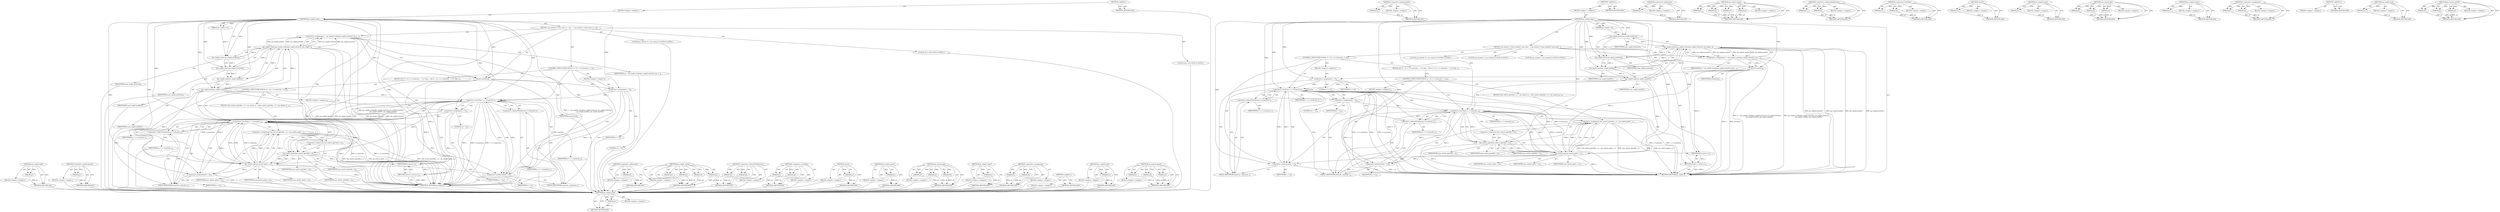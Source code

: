 digraph "jas_matrix_getref" {
vulnerable_108 [label=<(METHOD,jas_seq2d_xend)>];
vulnerable_109 [label=<(PARAM,p1)>];
vulnerable_110 [label=<(BLOCK,&lt;empty&gt;,&lt;empty&gt;)>];
vulnerable_111 [label=<(METHOD_RETURN,ANY)>];
vulnerable_130 [label=<(METHOD,&lt;operator&gt;.preIncrement)>];
vulnerable_131 [label=<(PARAM,p1)>];
vulnerable_132 [label=<(BLOCK,&lt;empty&gt;,&lt;empty&gt;)>];
vulnerable_133 [label=<(METHOD_RETURN,ANY)>];
vulnerable_6 [label=<(METHOD,&lt;global&gt;)<SUB>1</SUB>>];
vulnerable_7 [label=<(BLOCK,&lt;empty&gt;,&lt;empty&gt;)<SUB>1</SUB>>];
vulnerable_8 [label=<(METHOD,jas_seq2d_copy)<SUB>1</SUB>>];
vulnerable_9 [label=<(PARAM,jas_seq2d_t *x)<SUB>1</SUB>>];
vulnerable_10 [label=<(BLOCK,{
 	jas_matrix_t *y;
	int i;
	int j;
 	y = jas_...,{
 	jas_matrix_t *y;
	int i;
	int j;
 	y = jas_...)<SUB>2</SUB>>];
vulnerable_11 [label="<(LOCAL,jas_matrix_t* y: jas_matrix_t*)<SUB>3</SUB>>"];
vulnerable_12 [label="<(LOCAL,int i: int)<SUB>4</SUB>>"];
vulnerable_13 [label="<(LOCAL,int j: int)<SUB>5</SUB>>"];
vulnerable_14 [label=<(&lt;operator&gt;.assignment,y = jas_seq2d_create(jas_seq2d_xstart(x), jas_s...)<SUB>6</SUB>>];
vulnerable_15 [label=<(IDENTIFIER,y,y = jas_seq2d_create(jas_seq2d_xstart(x), jas_s...)<SUB>6</SUB>>];
vulnerable_16 [label=<(jas_seq2d_create,jas_seq2d_create(jas_seq2d_xstart(x), jas_seq2d...)<SUB>6</SUB>>];
vulnerable_17 [label=<(jas_seq2d_xstart,jas_seq2d_xstart(x))<SUB>6</SUB>>];
vulnerable_18 [label=<(IDENTIFIER,x,jas_seq2d_xstart(x))<SUB>6</SUB>>];
vulnerable_19 [label=<(jas_seq2d_ystart,jas_seq2d_ystart(x))<SUB>6</SUB>>];
vulnerable_20 [label=<(IDENTIFIER,x,jas_seq2d_ystart(x))<SUB>6</SUB>>];
vulnerable_21 [label=<(jas_seq2d_xend,jas_seq2d_xend(x))<SUB>7</SUB>>];
vulnerable_22 [label=<(IDENTIFIER,x,jas_seq2d_xend(x))<SUB>7</SUB>>];
vulnerable_23 [label=<(jas_seq2d_yend,jas_seq2d_yend(x))<SUB>7</SUB>>];
vulnerable_24 [label=<(IDENTIFIER,x,jas_seq2d_yend(x))<SUB>7</SUB>>];
vulnerable_25 [label=<(assert,assert(y))<SUB>8</SUB>>];
vulnerable_26 [label=<(IDENTIFIER,y,assert(y))<SUB>8</SUB>>];
vulnerable_27 [label=<(CONTROL_STRUCTURE,FOR,for (i = 0;i &lt; x-&gt;numrows_;++i))<SUB>9</SUB>>];
vulnerable_28 [label=<(BLOCK,&lt;empty&gt;,&lt;empty&gt;)<SUB>9</SUB>>];
vulnerable_29 [label=<(&lt;operator&gt;.assignment,i = 0)<SUB>9</SUB>>];
vulnerable_30 [label=<(IDENTIFIER,i,i = 0)<SUB>9</SUB>>];
vulnerable_31 [label=<(LITERAL,0,i = 0)<SUB>9</SUB>>];
vulnerable_32 [label=<(&lt;operator&gt;.lessThan,i &lt; x-&gt;numrows_)<SUB>9</SUB>>];
vulnerable_33 [label=<(IDENTIFIER,i,i &lt; x-&gt;numrows_)<SUB>9</SUB>>];
vulnerable_34 [label=<(&lt;operator&gt;.indirectFieldAccess,x-&gt;numrows_)<SUB>9</SUB>>];
vulnerable_35 [label=<(IDENTIFIER,x,i &lt; x-&gt;numrows_)<SUB>9</SUB>>];
vulnerable_36 [label=<(FIELD_IDENTIFIER,numrows_,numrows_)<SUB>9</SUB>>];
vulnerable_37 [label=<(&lt;operator&gt;.preIncrement,++i)<SUB>9</SUB>>];
vulnerable_38 [label=<(IDENTIFIER,i,++i)<SUB>9</SUB>>];
vulnerable_39 [label=<(BLOCK,{
		for (j = 0; j &lt; x-&gt;numcols_; ++j) {
			*jas...,{
		for (j = 0; j &lt; x-&gt;numcols_; ++j) {
			*jas...)<SUB>9</SUB>>];
vulnerable_40 [label=<(CONTROL_STRUCTURE,FOR,for (j = 0;j &lt; x-&gt;numcols_;++j))<SUB>10</SUB>>];
vulnerable_41 [label=<(BLOCK,&lt;empty&gt;,&lt;empty&gt;)<SUB>10</SUB>>];
vulnerable_42 [label=<(&lt;operator&gt;.assignment,j = 0)<SUB>10</SUB>>];
vulnerable_43 [label=<(IDENTIFIER,j,j = 0)<SUB>10</SUB>>];
vulnerable_44 [label=<(LITERAL,0,j = 0)<SUB>10</SUB>>];
vulnerable_45 [label=<(&lt;operator&gt;.lessThan,j &lt; x-&gt;numcols_)<SUB>10</SUB>>];
vulnerable_46 [label=<(IDENTIFIER,j,j &lt; x-&gt;numcols_)<SUB>10</SUB>>];
vulnerable_47 [label=<(&lt;operator&gt;.indirectFieldAccess,x-&gt;numcols_)<SUB>10</SUB>>];
vulnerable_48 [label=<(IDENTIFIER,x,j &lt; x-&gt;numcols_)<SUB>10</SUB>>];
vulnerable_49 [label=<(FIELD_IDENTIFIER,numcols_,numcols_)<SUB>10</SUB>>];
vulnerable_50 [label=<(&lt;operator&gt;.preIncrement,++j)<SUB>10</SUB>>];
vulnerable_51 [label=<(IDENTIFIER,j,++j)<SUB>10</SUB>>];
vulnerable_52 [label=<(BLOCK,{
			*jas_matrix_getref(y, i, j) = jas_matrix_g...,{
			*jas_matrix_getref(y, i, j) = jas_matrix_g...)<SUB>10</SUB>>];
vulnerable_53 [label=<(&lt;operator&gt;.assignment,*jas_matrix_getref(y, i, j) = jas_matrix_get(x,...)<SUB>11</SUB>>];
vulnerable_54 [label=<(&lt;operator&gt;.indirection,*jas_matrix_getref(y, i, j))<SUB>11</SUB>>];
vulnerable_55 [label=<(jas_matrix_getref,jas_matrix_getref(y, i, j))<SUB>11</SUB>>];
vulnerable_56 [label=<(IDENTIFIER,y,jas_matrix_getref(y, i, j))<SUB>11</SUB>>];
vulnerable_57 [label=<(IDENTIFIER,i,jas_matrix_getref(y, i, j))<SUB>11</SUB>>];
vulnerable_58 [label=<(IDENTIFIER,j,jas_matrix_getref(y, i, j))<SUB>11</SUB>>];
vulnerable_59 [label=<(jas_matrix_get,jas_matrix_get(x, i, j))<SUB>11</SUB>>];
vulnerable_60 [label=<(IDENTIFIER,x,jas_matrix_get(x, i, j))<SUB>11</SUB>>];
vulnerable_61 [label=<(IDENTIFIER,i,jas_matrix_get(x, i, j))<SUB>11</SUB>>];
vulnerable_62 [label=<(IDENTIFIER,j,jas_matrix_get(x, i, j))<SUB>11</SUB>>];
vulnerable_63 [label=<(RETURN,return y;,return y;)<SUB>14</SUB>>];
vulnerable_64 [label=<(IDENTIFIER,y,return y;)<SUB>14</SUB>>];
vulnerable_65 [label=<(METHOD_RETURN,jas_seq2d_t)<SUB>1</SUB>>];
vulnerable_67 [label=<(METHOD_RETURN,ANY)<SUB>1</SUB>>];
vulnerable_134 [label=<(METHOD,&lt;operator&gt;.indirection)>];
vulnerable_135 [label=<(PARAM,p1)>];
vulnerable_136 [label=<(BLOCK,&lt;empty&gt;,&lt;empty&gt;)>];
vulnerable_137 [label=<(METHOD_RETURN,ANY)>];
vulnerable_93 [label=<(METHOD,jas_seq2d_create)>];
vulnerable_94 [label=<(PARAM,p1)>];
vulnerable_95 [label=<(PARAM,p2)>];
vulnerable_96 [label=<(PARAM,p3)>];
vulnerable_97 [label=<(PARAM,p4)>];
vulnerable_98 [label=<(BLOCK,&lt;empty&gt;,&lt;empty&gt;)>];
vulnerable_99 [label=<(METHOD_RETURN,ANY)>];
vulnerable_125 [label=<(METHOD,&lt;operator&gt;.indirectFieldAccess)>];
vulnerable_126 [label=<(PARAM,p1)>];
vulnerable_127 [label=<(PARAM,p2)>];
vulnerable_128 [label=<(BLOCK,&lt;empty&gt;,&lt;empty&gt;)>];
vulnerable_129 [label=<(METHOD_RETURN,ANY)>];
vulnerable_120 [label=<(METHOD,&lt;operator&gt;.lessThan)>];
vulnerable_121 [label=<(PARAM,p1)>];
vulnerable_122 [label=<(PARAM,p2)>];
vulnerable_123 [label=<(BLOCK,&lt;empty&gt;,&lt;empty&gt;)>];
vulnerable_124 [label=<(METHOD_RETURN,ANY)>];
vulnerable_116 [label=<(METHOD,assert)>];
vulnerable_117 [label=<(PARAM,p1)>];
vulnerable_118 [label=<(BLOCK,&lt;empty&gt;,&lt;empty&gt;)>];
vulnerable_119 [label=<(METHOD_RETURN,ANY)>];
vulnerable_104 [label=<(METHOD,jas_seq2d_ystart)>];
vulnerable_105 [label=<(PARAM,p1)>];
vulnerable_106 [label=<(BLOCK,&lt;empty&gt;,&lt;empty&gt;)>];
vulnerable_107 [label=<(METHOD_RETURN,ANY)>];
vulnerable_144 [label=<(METHOD,jas_matrix_get)>];
vulnerable_145 [label=<(PARAM,p1)>];
vulnerable_146 [label=<(PARAM,p2)>];
vulnerable_147 [label=<(PARAM,p3)>];
vulnerable_148 [label=<(BLOCK,&lt;empty&gt;,&lt;empty&gt;)>];
vulnerable_149 [label=<(METHOD_RETURN,ANY)>];
vulnerable_100 [label=<(METHOD,jas_seq2d_xstart)>];
vulnerable_101 [label=<(PARAM,p1)>];
vulnerable_102 [label=<(BLOCK,&lt;empty&gt;,&lt;empty&gt;)>];
vulnerable_103 [label=<(METHOD_RETURN,ANY)>];
vulnerable_88 [label=<(METHOD,&lt;operator&gt;.assignment)>];
vulnerable_89 [label=<(PARAM,p1)>];
vulnerable_90 [label=<(PARAM,p2)>];
vulnerable_91 [label=<(BLOCK,&lt;empty&gt;,&lt;empty&gt;)>];
vulnerable_92 [label=<(METHOD_RETURN,ANY)>];
vulnerable_82 [label=<(METHOD,&lt;global&gt;)<SUB>1</SUB>>];
vulnerable_83 [label=<(BLOCK,&lt;empty&gt;,&lt;empty&gt;)>];
vulnerable_84 [label=<(METHOD_RETURN,ANY)>];
vulnerable_112 [label=<(METHOD,jas_seq2d_yend)>];
vulnerable_113 [label=<(PARAM,p1)>];
vulnerable_114 [label=<(BLOCK,&lt;empty&gt;,&lt;empty&gt;)>];
vulnerable_115 [label=<(METHOD_RETURN,ANY)>];
vulnerable_138 [label=<(METHOD,jas_matrix_getref)>];
vulnerable_139 [label=<(PARAM,p1)>];
vulnerable_140 [label=<(PARAM,p2)>];
vulnerable_141 [label=<(PARAM,p3)>];
vulnerable_142 [label=<(BLOCK,&lt;empty&gt;,&lt;empty&gt;)>];
vulnerable_143 [label=<(METHOD_RETURN,ANY)>];
fixed_110 [label=<(METHOD,jas_seq2d_xend)>];
fixed_111 [label=<(PARAM,p1)>];
fixed_112 [label=<(BLOCK,&lt;empty&gt;,&lt;empty&gt;)>];
fixed_113 [label=<(METHOD_RETURN,ANY)>];
fixed_132 [label=<(METHOD,&lt;operator&gt;.preIncrement)>];
fixed_133 [label=<(PARAM,p1)>];
fixed_134 [label=<(BLOCK,&lt;empty&gt;,&lt;empty&gt;)>];
fixed_135 [label=<(METHOD_RETURN,ANY)>];
fixed_6 [label=<(METHOD,&lt;global&gt;)<SUB>1</SUB>>];
fixed_7 [label=<(BLOCK,&lt;empty&gt;,&lt;empty&gt;)<SUB>1</SUB>>];
fixed_8 [label=<(METHOD,jas_seq2d_copy)<SUB>1</SUB>>];
fixed_9 [label=<(PARAM,jas_seq2d_t *x)<SUB>1</SUB>>];
fixed_10 [label=<(BLOCK,{
 	jas_matrix_t *y;
	jas_matind_t i;
	jas_mati...,{
 	jas_matrix_t *y;
	jas_matind_t i;
	jas_mati...)<SUB>2</SUB>>];
fixed_11 [label="<(LOCAL,jas_matrix_t* y: jas_matrix_t*)<SUB>3</SUB>>"];
fixed_12 [label="<(LOCAL,jas_matind_t i: jas_matind_t)<SUB>4</SUB>>"];
fixed_13 [label="<(LOCAL,jas_matind_t j: jas_matind_t)<SUB>5</SUB>>"];
fixed_14 [label=<(&lt;operator&gt;.assignment,y = jas_seq2d_create(jas_seq2d_xstart(x), jas_s...)<SUB>6</SUB>>];
fixed_15 [label=<(IDENTIFIER,y,y = jas_seq2d_create(jas_seq2d_xstart(x), jas_s...)<SUB>6</SUB>>];
fixed_16 [label=<(jas_seq2d_create,jas_seq2d_create(jas_seq2d_xstart(x), jas_seq2d...)<SUB>6</SUB>>];
fixed_17 [label=<(jas_seq2d_xstart,jas_seq2d_xstart(x))<SUB>6</SUB>>];
fixed_18 [label=<(IDENTIFIER,x,jas_seq2d_xstart(x))<SUB>6</SUB>>];
fixed_19 [label=<(jas_seq2d_ystart,jas_seq2d_ystart(x))<SUB>6</SUB>>];
fixed_20 [label=<(IDENTIFIER,x,jas_seq2d_ystart(x))<SUB>6</SUB>>];
fixed_21 [label=<(jas_seq2d_xend,jas_seq2d_xend(x))<SUB>7</SUB>>];
fixed_22 [label=<(IDENTIFIER,x,jas_seq2d_xend(x))<SUB>7</SUB>>];
fixed_23 [label=<(jas_seq2d_yend,jas_seq2d_yend(x))<SUB>7</SUB>>];
fixed_24 [label=<(IDENTIFIER,x,jas_seq2d_yend(x))<SUB>7</SUB>>];
fixed_25 [label=<(assert,assert(y))<SUB>8</SUB>>];
fixed_26 [label=<(IDENTIFIER,y,assert(y))<SUB>8</SUB>>];
fixed_27 [label=<(CONTROL_STRUCTURE,FOR,for (i = 0;i &lt; x-&gt;numrows_;++i))<SUB>9</SUB>>];
fixed_28 [label=<(BLOCK,&lt;empty&gt;,&lt;empty&gt;)<SUB>9</SUB>>];
fixed_29 [label=<(&lt;operator&gt;.assignment,i = 0)<SUB>9</SUB>>];
fixed_30 [label=<(IDENTIFIER,i,i = 0)<SUB>9</SUB>>];
fixed_31 [label=<(LITERAL,0,i = 0)<SUB>9</SUB>>];
fixed_32 [label=<(&lt;operator&gt;.lessThan,i &lt; x-&gt;numrows_)<SUB>9</SUB>>];
fixed_33 [label=<(IDENTIFIER,i,i &lt; x-&gt;numrows_)<SUB>9</SUB>>];
fixed_34 [label=<(&lt;operator&gt;.indirectFieldAccess,x-&gt;numrows_)<SUB>9</SUB>>];
fixed_35 [label=<(IDENTIFIER,x,i &lt; x-&gt;numrows_)<SUB>9</SUB>>];
fixed_36 [label=<(FIELD_IDENTIFIER,numrows_,numrows_)<SUB>9</SUB>>];
fixed_37 [label=<(&lt;operator&gt;.preIncrement,++i)<SUB>9</SUB>>];
fixed_38 [label=<(IDENTIFIER,i,++i)<SUB>9</SUB>>];
fixed_39 [label=<(BLOCK,{
		for (j = 0; j &lt; x-&gt;numcols_; ++j) {
			*jas...,{
		for (j = 0; j &lt; x-&gt;numcols_; ++j) {
			*jas...)<SUB>9</SUB>>];
fixed_40 [label=<(CONTROL_STRUCTURE,FOR,for (j = 0;j &lt; x-&gt;numcols_;++j))<SUB>10</SUB>>];
fixed_41 [label=<(BLOCK,&lt;empty&gt;,&lt;empty&gt;)<SUB>10</SUB>>];
fixed_42 [label=<(&lt;operator&gt;.assignment,j = 0)<SUB>10</SUB>>];
fixed_43 [label=<(IDENTIFIER,j,j = 0)<SUB>10</SUB>>];
fixed_44 [label=<(LITERAL,0,j = 0)<SUB>10</SUB>>];
fixed_45 [label=<(&lt;operator&gt;.lessThan,j &lt; x-&gt;numcols_)<SUB>10</SUB>>];
fixed_46 [label=<(IDENTIFIER,j,j &lt; x-&gt;numcols_)<SUB>10</SUB>>];
fixed_47 [label=<(&lt;operator&gt;.indirectFieldAccess,x-&gt;numcols_)<SUB>10</SUB>>];
fixed_48 [label=<(IDENTIFIER,x,j &lt; x-&gt;numcols_)<SUB>10</SUB>>];
fixed_49 [label=<(FIELD_IDENTIFIER,numcols_,numcols_)<SUB>10</SUB>>];
fixed_50 [label=<(&lt;operator&gt;.preIncrement,++j)<SUB>10</SUB>>];
fixed_51 [label=<(IDENTIFIER,j,++j)<SUB>10</SUB>>];
fixed_52 [label=<(BLOCK,{
			*jas_matrix_getref(y, i, j) = jas_matrix_g...,{
			*jas_matrix_getref(y, i, j) = jas_matrix_g...)<SUB>10</SUB>>];
fixed_53 [label=<(&lt;operator&gt;.assignment,*jas_matrix_getref(y, i, j) = jas_matrix_get(x,...)<SUB>11</SUB>>];
fixed_54 [label=<(&lt;operator&gt;.indirection,*jas_matrix_getref(y, i, j))<SUB>11</SUB>>];
fixed_55 [label=<(jas_matrix_getref,jas_matrix_getref(y, i, j))<SUB>11</SUB>>];
fixed_56 [label=<(IDENTIFIER,y,jas_matrix_getref(y, i, j))<SUB>11</SUB>>];
fixed_57 [label=<(IDENTIFIER,i,jas_matrix_getref(y, i, j))<SUB>11</SUB>>];
fixed_58 [label=<(IDENTIFIER,j,jas_matrix_getref(y, i, j))<SUB>11</SUB>>];
fixed_59 [label=<(jas_matrix_get,jas_matrix_get(x, i, j))<SUB>11</SUB>>];
fixed_60 [label=<(IDENTIFIER,x,jas_matrix_get(x, i, j))<SUB>11</SUB>>];
fixed_61 [label=<(IDENTIFIER,i,jas_matrix_get(x, i, j))<SUB>11</SUB>>];
fixed_62 [label=<(IDENTIFIER,j,jas_matrix_get(x, i, j))<SUB>11</SUB>>];
fixed_63 [label=<(RETURN,return y;,return y;)<SUB>14</SUB>>];
fixed_64 [label=<(IDENTIFIER,y,return y;)<SUB>14</SUB>>];
fixed_65 [label=<(METHOD_RETURN,jas_seq2d_t)<SUB>1</SUB>>];
fixed_67 [label=<(METHOD_RETURN,ANY)<SUB>1</SUB>>];
fixed_136 [label=<(METHOD,&lt;operator&gt;.indirection)>];
fixed_137 [label=<(PARAM,p1)>];
fixed_138 [label=<(BLOCK,&lt;empty&gt;,&lt;empty&gt;)>];
fixed_139 [label=<(METHOD_RETURN,ANY)>];
fixed_95 [label=<(METHOD,jas_seq2d_create)>];
fixed_96 [label=<(PARAM,p1)>];
fixed_97 [label=<(PARAM,p2)>];
fixed_98 [label=<(PARAM,p3)>];
fixed_99 [label=<(PARAM,p4)>];
fixed_100 [label=<(BLOCK,&lt;empty&gt;,&lt;empty&gt;)>];
fixed_101 [label=<(METHOD_RETURN,ANY)>];
fixed_127 [label=<(METHOD,&lt;operator&gt;.indirectFieldAccess)>];
fixed_128 [label=<(PARAM,p1)>];
fixed_129 [label=<(PARAM,p2)>];
fixed_130 [label=<(BLOCK,&lt;empty&gt;,&lt;empty&gt;)>];
fixed_131 [label=<(METHOD_RETURN,ANY)>];
fixed_122 [label=<(METHOD,&lt;operator&gt;.lessThan)>];
fixed_123 [label=<(PARAM,p1)>];
fixed_124 [label=<(PARAM,p2)>];
fixed_125 [label=<(BLOCK,&lt;empty&gt;,&lt;empty&gt;)>];
fixed_126 [label=<(METHOD_RETURN,ANY)>];
fixed_118 [label=<(METHOD,assert)>];
fixed_119 [label=<(PARAM,p1)>];
fixed_120 [label=<(BLOCK,&lt;empty&gt;,&lt;empty&gt;)>];
fixed_121 [label=<(METHOD_RETURN,ANY)>];
fixed_106 [label=<(METHOD,jas_seq2d_ystart)>];
fixed_107 [label=<(PARAM,p1)>];
fixed_108 [label=<(BLOCK,&lt;empty&gt;,&lt;empty&gt;)>];
fixed_109 [label=<(METHOD_RETURN,ANY)>];
fixed_146 [label=<(METHOD,jas_matrix_get)>];
fixed_147 [label=<(PARAM,p1)>];
fixed_148 [label=<(PARAM,p2)>];
fixed_149 [label=<(PARAM,p3)>];
fixed_150 [label=<(BLOCK,&lt;empty&gt;,&lt;empty&gt;)>];
fixed_151 [label=<(METHOD_RETURN,ANY)>];
fixed_102 [label=<(METHOD,jas_seq2d_xstart)>];
fixed_103 [label=<(PARAM,p1)>];
fixed_104 [label=<(BLOCK,&lt;empty&gt;,&lt;empty&gt;)>];
fixed_105 [label=<(METHOD_RETURN,ANY)>];
fixed_90 [label=<(METHOD,&lt;operator&gt;.assignment)>];
fixed_91 [label=<(PARAM,p1)>];
fixed_92 [label=<(PARAM,p2)>];
fixed_93 [label=<(BLOCK,&lt;empty&gt;,&lt;empty&gt;)>];
fixed_94 [label=<(METHOD_RETURN,ANY)>];
fixed_84 [label=<(METHOD,&lt;global&gt;)<SUB>1</SUB>>];
fixed_85 [label=<(BLOCK,&lt;empty&gt;,&lt;empty&gt;)>];
fixed_86 [label=<(METHOD_RETURN,ANY)>];
fixed_114 [label=<(METHOD,jas_seq2d_yend)>];
fixed_115 [label=<(PARAM,p1)>];
fixed_116 [label=<(BLOCK,&lt;empty&gt;,&lt;empty&gt;)>];
fixed_117 [label=<(METHOD_RETURN,ANY)>];
fixed_140 [label=<(METHOD,jas_matrix_getref)>];
fixed_141 [label=<(PARAM,p1)>];
fixed_142 [label=<(PARAM,p2)>];
fixed_143 [label=<(PARAM,p3)>];
fixed_144 [label=<(BLOCK,&lt;empty&gt;,&lt;empty&gt;)>];
fixed_145 [label=<(METHOD_RETURN,ANY)>];
vulnerable_108 -> vulnerable_109  [key=0, label="AST: "];
vulnerable_108 -> vulnerable_109  [key=1, label="DDG: "];
vulnerable_108 -> vulnerable_110  [key=0, label="AST: "];
vulnerable_108 -> vulnerable_111  [key=0, label="AST: "];
vulnerable_108 -> vulnerable_111  [key=1, label="CFG: "];
vulnerable_109 -> vulnerable_111  [key=0, label="DDG: p1"];
vulnerable_110 -> fixed_110  [key=0];
vulnerable_111 -> fixed_110  [key=0];
vulnerable_130 -> vulnerable_131  [key=0, label="AST: "];
vulnerable_130 -> vulnerable_131  [key=1, label="DDG: "];
vulnerable_130 -> vulnerable_132  [key=0, label="AST: "];
vulnerable_130 -> vulnerable_133  [key=0, label="AST: "];
vulnerable_130 -> vulnerable_133  [key=1, label="CFG: "];
vulnerable_131 -> vulnerable_133  [key=0, label="DDG: p1"];
vulnerable_132 -> fixed_110  [key=0];
vulnerable_133 -> fixed_110  [key=0];
vulnerable_6 -> vulnerable_7  [key=0, label="AST: "];
vulnerable_6 -> vulnerable_67  [key=0, label="AST: "];
vulnerable_6 -> vulnerable_67  [key=1, label="CFG: "];
vulnerable_7 -> vulnerable_8  [key=0, label="AST: "];
vulnerable_8 -> vulnerable_9  [key=0, label="AST: "];
vulnerable_8 -> vulnerable_9  [key=1, label="DDG: "];
vulnerable_8 -> vulnerable_10  [key=0, label="AST: "];
vulnerable_8 -> vulnerable_65  [key=0, label="AST: "];
vulnerable_8 -> vulnerable_17  [key=0, label="CFG: "];
vulnerable_8 -> vulnerable_17  [key=1, label="DDG: "];
vulnerable_8 -> vulnerable_25  [key=0, label="DDG: "];
vulnerable_8 -> vulnerable_64  [key=0, label="DDG: "];
vulnerable_8 -> vulnerable_29  [key=0, label="DDG: "];
vulnerable_8 -> vulnerable_32  [key=0, label="DDG: "];
vulnerable_8 -> vulnerable_37  [key=0, label="DDG: "];
vulnerable_8 -> vulnerable_19  [key=0, label="DDG: "];
vulnerable_8 -> vulnerable_21  [key=0, label="DDG: "];
vulnerable_8 -> vulnerable_23  [key=0, label="DDG: "];
vulnerable_8 -> vulnerable_42  [key=0, label="DDG: "];
vulnerable_8 -> vulnerable_45  [key=0, label="DDG: "];
vulnerable_8 -> vulnerable_50  [key=0, label="DDG: "];
vulnerable_8 -> vulnerable_59  [key=0, label="DDG: "];
vulnerable_8 -> vulnerable_55  [key=0, label="DDG: "];
vulnerable_9 -> vulnerable_17  [key=0, label="DDG: x"];
vulnerable_10 -> vulnerable_11  [key=0, label="AST: "];
vulnerable_10 -> vulnerable_12  [key=0, label="AST: "];
vulnerable_10 -> vulnerable_13  [key=0, label="AST: "];
vulnerable_10 -> vulnerable_14  [key=0, label="AST: "];
vulnerable_10 -> vulnerable_25  [key=0, label="AST: "];
vulnerable_10 -> vulnerable_27  [key=0, label="AST: "];
vulnerable_10 -> vulnerable_63  [key=0, label="AST: "];
vulnerable_11 -> fixed_110  [key=0];
vulnerable_12 -> fixed_110  [key=0];
vulnerable_13 -> fixed_110  [key=0];
vulnerable_14 -> vulnerable_15  [key=0, label="AST: "];
vulnerable_14 -> vulnerable_16  [key=0, label="AST: "];
vulnerable_14 -> vulnerable_25  [key=0, label="CFG: "];
vulnerable_14 -> vulnerable_25  [key=1, label="DDG: y"];
vulnerable_14 -> vulnerable_65  [key=0, label="DDG: jas_seq2d_create(jas_seq2d_xstart(x), jas_seq2d_ystart(x),
 	  jas_seq2d_xend(x), jas_seq2d_yend(x))"];
vulnerable_14 -> vulnerable_65  [key=1, label="DDG: y = jas_seq2d_create(jas_seq2d_xstart(x), jas_seq2d_ystart(x),
 	  jas_seq2d_xend(x), jas_seq2d_yend(x))"];
vulnerable_15 -> fixed_110  [key=0];
vulnerable_16 -> vulnerable_17  [key=0, label="AST: "];
vulnerable_16 -> vulnerable_19  [key=0, label="AST: "];
vulnerable_16 -> vulnerable_21  [key=0, label="AST: "];
vulnerable_16 -> vulnerable_23  [key=0, label="AST: "];
vulnerable_16 -> vulnerable_14  [key=0, label="CFG: "];
vulnerable_16 -> vulnerable_14  [key=1, label="DDG: jas_seq2d_xstart(x)"];
vulnerable_16 -> vulnerable_14  [key=2, label="DDG: jas_seq2d_ystart(x)"];
vulnerable_16 -> vulnerable_14  [key=3, label="DDG: jas_seq2d_xend(x)"];
vulnerable_16 -> vulnerable_14  [key=4, label="DDG: jas_seq2d_yend(x)"];
vulnerable_16 -> vulnerable_65  [key=0, label="DDG: jas_seq2d_xstart(x)"];
vulnerable_16 -> vulnerable_65  [key=1, label="DDG: jas_seq2d_ystart(x)"];
vulnerable_16 -> vulnerable_65  [key=2, label="DDG: jas_seq2d_xend(x)"];
vulnerable_16 -> vulnerable_65  [key=3, label="DDG: jas_seq2d_yend(x)"];
vulnerable_17 -> vulnerable_18  [key=0, label="AST: "];
vulnerable_17 -> vulnerable_19  [key=0, label="CFG: "];
vulnerable_17 -> vulnerable_19  [key=1, label="DDG: x"];
vulnerable_17 -> vulnerable_16  [key=0, label="DDG: x"];
vulnerable_18 -> fixed_110  [key=0];
vulnerable_19 -> vulnerable_20  [key=0, label="AST: "];
vulnerable_19 -> vulnerable_21  [key=0, label="CFG: "];
vulnerable_19 -> vulnerable_21  [key=1, label="DDG: x"];
vulnerable_19 -> vulnerable_16  [key=0, label="DDG: x"];
vulnerable_20 -> fixed_110  [key=0];
vulnerable_21 -> vulnerable_22  [key=0, label="AST: "];
vulnerable_21 -> vulnerable_23  [key=0, label="CFG: "];
vulnerable_21 -> vulnerable_23  [key=1, label="DDG: x"];
vulnerable_21 -> vulnerable_16  [key=0, label="DDG: x"];
vulnerable_22 -> fixed_110  [key=0];
vulnerable_23 -> vulnerable_24  [key=0, label="AST: "];
vulnerable_23 -> vulnerable_16  [key=0, label="CFG: "];
vulnerable_23 -> vulnerable_16  [key=1, label="DDG: x"];
vulnerable_23 -> vulnerable_65  [key=0, label="DDG: x"];
vulnerable_23 -> vulnerable_32  [key=0, label="DDG: x"];
vulnerable_23 -> vulnerable_45  [key=0, label="DDG: x"];
vulnerable_23 -> vulnerable_59  [key=0, label="DDG: x"];
vulnerable_24 -> fixed_110  [key=0];
vulnerable_25 -> vulnerable_26  [key=0, label="AST: "];
vulnerable_25 -> vulnerable_29  [key=0, label="CFG: "];
vulnerable_25 -> vulnerable_65  [key=0, label="DDG: y"];
vulnerable_25 -> vulnerable_65  [key=1, label="DDG: assert(y)"];
vulnerable_25 -> vulnerable_64  [key=0, label="DDG: y"];
vulnerable_25 -> vulnerable_55  [key=0, label="DDG: y"];
vulnerable_26 -> fixed_110  [key=0];
vulnerable_27 -> vulnerable_28  [key=0, label="AST: "];
vulnerable_27 -> vulnerable_32  [key=0, label="AST: "];
vulnerable_27 -> vulnerable_37  [key=0, label="AST: "];
vulnerable_27 -> vulnerable_39  [key=0, label="AST: "];
vulnerable_28 -> vulnerable_29  [key=0, label="AST: "];
vulnerable_29 -> vulnerable_30  [key=0, label="AST: "];
vulnerable_29 -> vulnerable_31  [key=0, label="AST: "];
vulnerable_29 -> vulnerable_36  [key=0, label="CFG: "];
vulnerable_29 -> vulnerable_65  [key=0, label="DDG: i = 0"];
vulnerable_29 -> vulnerable_32  [key=0, label="DDG: i"];
vulnerable_30 -> fixed_110  [key=0];
vulnerable_31 -> fixed_110  [key=0];
vulnerable_32 -> vulnerable_33  [key=0, label="AST: "];
vulnerable_32 -> vulnerable_34  [key=0, label="AST: "];
vulnerable_32 -> vulnerable_34  [key=1, label="CDG: "];
vulnerable_32 -> vulnerable_42  [key=0, label="CFG: "];
vulnerable_32 -> vulnerable_42  [key=1, label="CDG: "];
vulnerable_32 -> vulnerable_63  [key=0, label="CFG: "];
vulnerable_32 -> vulnerable_65  [key=0, label="DDG: i"];
vulnerable_32 -> vulnerable_65  [key=1, label="DDG: x-&gt;numrows_"];
vulnerable_32 -> vulnerable_65  [key=2, label="DDG: i &lt; x-&gt;numrows_"];
vulnerable_32 -> vulnerable_37  [key=0, label="DDG: i"];
vulnerable_32 -> vulnerable_37  [key=1, label="CDG: "];
vulnerable_32 -> vulnerable_59  [key=0, label="DDG: x-&gt;numrows_"];
vulnerable_32 -> vulnerable_55  [key=0, label="DDG: i"];
vulnerable_32 -> vulnerable_47  [key=0, label="CDG: "];
vulnerable_32 -> vulnerable_32  [key=0, label="CDG: "];
vulnerable_32 -> vulnerable_49  [key=0, label="CDG: "];
vulnerable_32 -> vulnerable_36  [key=0, label="CDG: "];
vulnerable_32 -> vulnerable_45  [key=0, label="CDG: "];
vulnerable_33 -> fixed_110  [key=0];
vulnerable_34 -> vulnerable_35  [key=0, label="AST: "];
vulnerable_34 -> vulnerable_36  [key=0, label="AST: "];
vulnerable_34 -> vulnerable_32  [key=0, label="CFG: "];
vulnerable_35 -> fixed_110  [key=0];
vulnerable_36 -> vulnerable_34  [key=0, label="CFG: "];
vulnerable_37 -> vulnerable_38  [key=0, label="AST: "];
vulnerable_37 -> vulnerable_36  [key=0, label="CFG: "];
vulnerable_37 -> vulnerable_65  [key=0, label="DDG: ++i"];
vulnerable_37 -> vulnerable_32  [key=0, label="DDG: i"];
vulnerable_38 -> fixed_110  [key=0];
vulnerable_39 -> vulnerable_40  [key=0, label="AST: "];
vulnerable_40 -> vulnerable_41  [key=0, label="AST: "];
vulnerable_40 -> vulnerable_45  [key=0, label="AST: "];
vulnerable_40 -> vulnerable_50  [key=0, label="AST: "];
vulnerable_40 -> vulnerable_52  [key=0, label="AST: "];
vulnerable_41 -> vulnerable_42  [key=0, label="AST: "];
vulnerable_42 -> vulnerable_43  [key=0, label="AST: "];
vulnerable_42 -> vulnerable_44  [key=0, label="AST: "];
vulnerable_42 -> vulnerable_49  [key=0, label="CFG: "];
vulnerable_42 -> vulnerable_65  [key=0, label="DDG: j = 0"];
vulnerable_42 -> vulnerable_45  [key=0, label="DDG: j"];
vulnerable_43 -> fixed_110  [key=0];
vulnerable_44 -> fixed_110  [key=0];
vulnerable_45 -> vulnerable_46  [key=0, label="AST: "];
vulnerable_45 -> vulnerable_47  [key=0, label="AST: "];
vulnerable_45 -> vulnerable_47  [key=1, label="CDG: "];
vulnerable_45 -> vulnerable_55  [key=0, label="CFG: "];
vulnerable_45 -> vulnerable_55  [key=1, label="DDG: j"];
vulnerable_45 -> vulnerable_55  [key=2, label="CDG: "];
vulnerable_45 -> vulnerable_37  [key=0, label="CFG: "];
vulnerable_45 -> vulnerable_65  [key=0, label="DDG: j"];
vulnerable_45 -> vulnerable_65  [key=1, label="DDG: x-&gt;numcols_"];
vulnerable_45 -> vulnerable_65  [key=2, label="DDG: j &lt; x-&gt;numcols_"];
vulnerable_45 -> vulnerable_59  [key=0, label="DDG: x-&gt;numcols_"];
vulnerable_45 -> vulnerable_59  [key=1, label="CDG: "];
vulnerable_45 -> vulnerable_49  [key=0, label="CDG: "];
vulnerable_45 -> vulnerable_53  [key=0, label="CDG: "];
vulnerable_45 -> vulnerable_45  [key=0, label="CDG: "];
vulnerable_45 -> vulnerable_50  [key=0, label="CDG: "];
vulnerable_45 -> vulnerable_54  [key=0, label="CDG: "];
vulnerable_46 -> fixed_110  [key=0];
vulnerable_47 -> vulnerable_48  [key=0, label="AST: "];
vulnerable_47 -> vulnerable_49  [key=0, label="AST: "];
vulnerable_47 -> vulnerable_45  [key=0, label="CFG: "];
vulnerable_48 -> fixed_110  [key=0];
vulnerable_49 -> vulnerable_47  [key=0, label="CFG: "];
vulnerable_50 -> vulnerable_51  [key=0, label="AST: "];
vulnerable_50 -> vulnerable_49  [key=0, label="CFG: "];
vulnerable_50 -> vulnerable_65  [key=0, label="DDG: ++j"];
vulnerable_50 -> vulnerable_45  [key=0, label="DDG: j"];
vulnerable_51 -> fixed_110  [key=0];
vulnerable_52 -> vulnerable_53  [key=0, label="AST: "];
vulnerable_53 -> vulnerable_54  [key=0, label="AST: "];
vulnerable_53 -> vulnerable_59  [key=0, label="AST: "];
vulnerable_53 -> vulnerable_50  [key=0, label="CFG: "];
vulnerable_53 -> vulnerable_65  [key=0, label="DDG: *jas_matrix_getref(y, i, j)"];
vulnerable_53 -> vulnerable_65  [key=1, label="DDG: jas_matrix_get(x, i, j)"];
vulnerable_53 -> vulnerable_65  [key=2, label="DDG: *jas_matrix_getref(y, i, j) = jas_matrix_get(x, i, j)"];
vulnerable_54 -> vulnerable_55  [key=0, label="AST: "];
vulnerable_54 -> vulnerable_59  [key=0, label="CFG: "];
vulnerable_55 -> vulnerable_56  [key=0, label="AST: "];
vulnerable_55 -> vulnerable_57  [key=0, label="AST: "];
vulnerable_55 -> vulnerable_58  [key=0, label="AST: "];
vulnerable_55 -> vulnerable_54  [key=0, label="CFG: "];
vulnerable_55 -> vulnerable_65  [key=0, label="DDG: y"];
vulnerable_55 -> vulnerable_64  [key=0, label="DDG: y"];
vulnerable_55 -> vulnerable_59  [key=0, label="DDG: i"];
vulnerable_55 -> vulnerable_59  [key=1, label="DDG: j"];
vulnerable_56 -> fixed_110  [key=0];
vulnerable_57 -> fixed_110  [key=0];
vulnerable_58 -> fixed_110  [key=0];
vulnerable_59 -> vulnerable_60  [key=0, label="AST: "];
vulnerable_59 -> vulnerable_61  [key=0, label="AST: "];
vulnerable_59 -> vulnerable_62  [key=0, label="AST: "];
vulnerable_59 -> vulnerable_53  [key=0, label="CFG: "];
vulnerable_59 -> vulnerable_53  [key=1, label="DDG: x"];
vulnerable_59 -> vulnerable_53  [key=2, label="DDG: i"];
vulnerable_59 -> vulnerable_53  [key=3, label="DDG: j"];
vulnerable_59 -> vulnerable_65  [key=0, label="DDG: x"];
vulnerable_59 -> vulnerable_32  [key=0, label="DDG: x"];
vulnerable_59 -> vulnerable_37  [key=0, label="DDG: i"];
vulnerable_59 -> vulnerable_45  [key=0, label="DDG: x"];
vulnerable_59 -> vulnerable_50  [key=0, label="DDG: j"];
vulnerable_59 -> vulnerable_55  [key=0, label="DDG: i"];
vulnerable_60 -> fixed_110  [key=0];
vulnerable_61 -> fixed_110  [key=0];
vulnerable_62 -> fixed_110  [key=0];
vulnerable_63 -> vulnerable_64  [key=0, label="AST: "];
vulnerable_63 -> vulnerable_65  [key=0, label="CFG: "];
vulnerable_63 -> vulnerable_65  [key=1, label="DDG: &lt;RET&gt;"];
vulnerable_64 -> vulnerable_63  [key=0, label="DDG: y"];
vulnerable_65 -> fixed_110  [key=0];
vulnerable_67 -> fixed_110  [key=0];
vulnerable_134 -> vulnerable_135  [key=0, label="AST: "];
vulnerable_134 -> vulnerable_135  [key=1, label="DDG: "];
vulnerable_134 -> vulnerable_136  [key=0, label="AST: "];
vulnerable_134 -> vulnerable_137  [key=0, label="AST: "];
vulnerable_134 -> vulnerable_137  [key=1, label="CFG: "];
vulnerable_135 -> vulnerable_137  [key=0, label="DDG: p1"];
vulnerable_136 -> fixed_110  [key=0];
vulnerable_137 -> fixed_110  [key=0];
vulnerable_93 -> vulnerable_94  [key=0, label="AST: "];
vulnerable_93 -> vulnerable_94  [key=1, label="DDG: "];
vulnerable_93 -> vulnerable_98  [key=0, label="AST: "];
vulnerable_93 -> vulnerable_95  [key=0, label="AST: "];
vulnerable_93 -> vulnerable_95  [key=1, label="DDG: "];
vulnerable_93 -> vulnerable_99  [key=0, label="AST: "];
vulnerable_93 -> vulnerable_99  [key=1, label="CFG: "];
vulnerable_93 -> vulnerable_96  [key=0, label="AST: "];
vulnerable_93 -> vulnerable_96  [key=1, label="DDG: "];
vulnerable_93 -> vulnerable_97  [key=0, label="AST: "];
vulnerable_93 -> vulnerable_97  [key=1, label="DDG: "];
vulnerable_94 -> vulnerable_99  [key=0, label="DDG: p1"];
vulnerable_95 -> vulnerable_99  [key=0, label="DDG: p2"];
vulnerable_96 -> vulnerable_99  [key=0, label="DDG: p3"];
vulnerable_97 -> vulnerable_99  [key=0, label="DDG: p4"];
vulnerable_98 -> fixed_110  [key=0];
vulnerable_99 -> fixed_110  [key=0];
vulnerable_125 -> vulnerable_126  [key=0, label="AST: "];
vulnerable_125 -> vulnerable_126  [key=1, label="DDG: "];
vulnerable_125 -> vulnerable_128  [key=0, label="AST: "];
vulnerable_125 -> vulnerable_127  [key=0, label="AST: "];
vulnerable_125 -> vulnerable_127  [key=1, label="DDG: "];
vulnerable_125 -> vulnerable_129  [key=0, label="AST: "];
vulnerable_125 -> vulnerable_129  [key=1, label="CFG: "];
vulnerable_126 -> vulnerable_129  [key=0, label="DDG: p1"];
vulnerable_127 -> vulnerable_129  [key=0, label="DDG: p2"];
vulnerable_128 -> fixed_110  [key=0];
vulnerable_129 -> fixed_110  [key=0];
vulnerable_120 -> vulnerable_121  [key=0, label="AST: "];
vulnerable_120 -> vulnerable_121  [key=1, label="DDG: "];
vulnerable_120 -> vulnerable_123  [key=0, label="AST: "];
vulnerable_120 -> vulnerable_122  [key=0, label="AST: "];
vulnerable_120 -> vulnerable_122  [key=1, label="DDG: "];
vulnerable_120 -> vulnerable_124  [key=0, label="AST: "];
vulnerable_120 -> vulnerable_124  [key=1, label="CFG: "];
vulnerable_121 -> vulnerable_124  [key=0, label="DDG: p1"];
vulnerable_122 -> vulnerable_124  [key=0, label="DDG: p2"];
vulnerable_123 -> fixed_110  [key=0];
vulnerable_124 -> fixed_110  [key=0];
vulnerable_116 -> vulnerable_117  [key=0, label="AST: "];
vulnerable_116 -> vulnerable_117  [key=1, label="DDG: "];
vulnerable_116 -> vulnerable_118  [key=0, label="AST: "];
vulnerable_116 -> vulnerable_119  [key=0, label="AST: "];
vulnerable_116 -> vulnerable_119  [key=1, label="CFG: "];
vulnerable_117 -> vulnerable_119  [key=0, label="DDG: p1"];
vulnerable_118 -> fixed_110  [key=0];
vulnerable_119 -> fixed_110  [key=0];
vulnerable_104 -> vulnerable_105  [key=0, label="AST: "];
vulnerable_104 -> vulnerable_105  [key=1, label="DDG: "];
vulnerable_104 -> vulnerable_106  [key=0, label="AST: "];
vulnerable_104 -> vulnerable_107  [key=0, label="AST: "];
vulnerable_104 -> vulnerable_107  [key=1, label="CFG: "];
vulnerable_105 -> vulnerable_107  [key=0, label="DDG: p1"];
vulnerable_106 -> fixed_110  [key=0];
vulnerable_107 -> fixed_110  [key=0];
vulnerable_144 -> vulnerable_145  [key=0, label="AST: "];
vulnerable_144 -> vulnerable_145  [key=1, label="DDG: "];
vulnerable_144 -> vulnerable_148  [key=0, label="AST: "];
vulnerable_144 -> vulnerable_146  [key=0, label="AST: "];
vulnerable_144 -> vulnerable_146  [key=1, label="DDG: "];
vulnerable_144 -> vulnerable_149  [key=0, label="AST: "];
vulnerable_144 -> vulnerable_149  [key=1, label="CFG: "];
vulnerable_144 -> vulnerable_147  [key=0, label="AST: "];
vulnerable_144 -> vulnerable_147  [key=1, label="DDG: "];
vulnerable_145 -> vulnerable_149  [key=0, label="DDG: p1"];
vulnerable_146 -> vulnerable_149  [key=0, label="DDG: p2"];
vulnerable_147 -> vulnerable_149  [key=0, label="DDG: p3"];
vulnerable_148 -> fixed_110  [key=0];
vulnerable_149 -> fixed_110  [key=0];
vulnerable_100 -> vulnerable_101  [key=0, label="AST: "];
vulnerable_100 -> vulnerable_101  [key=1, label="DDG: "];
vulnerable_100 -> vulnerable_102  [key=0, label="AST: "];
vulnerable_100 -> vulnerable_103  [key=0, label="AST: "];
vulnerable_100 -> vulnerable_103  [key=1, label="CFG: "];
vulnerable_101 -> vulnerable_103  [key=0, label="DDG: p1"];
vulnerable_102 -> fixed_110  [key=0];
vulnerable_103 -> fixed_110  [key=0];
vulnerable_88 -> vulnerable_89  [key=0, label="AST: "];
vulnerable_88 -> vulnerable_89  [key=1, label="DDG: "];
vulnerable_88 -> vulnerable_91  [key=0, label="AST: "];
vulnerable_88 -> vulnerable_90  [key=0, label="AST: "];
vulnerable_88 -> vulnerable_90  [key=1, label="DDG: "];
vulnerable_88 -> vulnerable_92  [key=0, label="AST: "];
vulnerable_88 -> vulnerable_92  [key=1, label="CFG: "];
vulnerable_89 -> vulnerable_92  [key=0, label="DDG: p1"];
vulnerable_90 -> vulnerable_92  [key=0, label="DDG: p2"];
vulnerable_91 -> fixed_110  [key=0];
vulnerable_92 -> fixed_110  [key=0];
vulnerable_82 -> vulnerable_83  [key=0, label="AST: "];
vulnerable_82 -> vulnerable_84  [key=0, label="AST: "];
vulnerable_82 -> vulnerable_84  [key=1, label="CFG: "];
vulnerable_83 -> fixed_110  [key=0];
vulnerable_84 -> fixed_110  [key=0];
vulnerable_112 -> vulnerable_113  [key=0, label="AST: "];
vulnerable_112 -> vulnerable_113  [key=1, label="DDG: "];
vulnerable_112 -> vulnerable_114  [key=0, label="AST: "];
vulnerable_112 -> vulnerable_115  [key=0, label="AST: "];
vulnerable_112 -> vulnerable_115  [key=1, label="CFG: "];
vulnerable_113 -> vulnerable_115  [key=0, label="DDG: p1"];
vulnerable_114 -> fixed_110  [key=0];
vulnerable_115 -> fixed_110  [key=0];
vulnerable_138 -> vulnerable_139  [key=0, label="AST: "];
vulnerable_138 -> vulnerable_139  [key=1, label="DDG: "];
vulnerable_138 -> vulnerable_142  [key=0, label="AST: "];
vulnerable_138 -> vulnerable_140  [key=0, label="AST: "];
vulnerable_138 -> vulnerable_140  [key=1, label="DDG: "];
vulnerable_138 -> vulnerable_143  [key=0, label="AST: "];
vulnerable_138 -> vulnerable_143  [key=1, label="CFG: "];
vulnerable_138 -> vulnerable_141  [key=0, label="AST: "];
vulnerable_138 -> vulnerable_141  [key=1, label="DDG: "];
vulnerable_139 -> vulnerable_143  [key=0, label="DDG: p1"];
vulnerable_140 -> vulnerable_143  [key=0, label="DDG: p2"];
vulnerable_141 -> vulnerable_143  [key=0, label="DDG: p3"];
vulnerable_142 -> fixed_110  [key=0];
vulnerable_143 -> fixed_110  [key=0];
fixed_110 -> fixed_111  [key=0, label="AST: "];
fixed_110 -> fixed_111  [key=1, label="DDG: "];
fixed_110 -> fixed_112  [key=0, label="AST: "];
fixed_110 -> fixed_113  [key=0, label="AST: "];
fixed_110 -> fixed_113  [key=1, label="CFG: "];
fixed_111 -> fixed_113  [key=0, label="DDG: p1"];
fixed_132 -> fixed_133  [key=0, label="AST: "];
fixed_132 -> fixed_133  [key=1, label="DDG: "];
fixed_132 -> fixed_134  [key=0, label="AST: "];
fixed_132 -> fixed_135  [key=0, label="AST: "];
fixed_132 -> fixed_135  [key=1, label="CFG: "];
fixed_133 -> fixed_135  [key=0, label="DDG: p1"];
fixed_6 -> fixed_7  [key=0, label="AST: "];
fixed_6 -> fixed_67  [key=0, label="AST: "];
fixed_6 -> fixed_67  [key=1, label="CFG: "];
fixed_7 -> fixed_8  [key=0, label="AST: "];
fixed_8 -> fixed_9  [key=0, label="AST: "];
fixed_8 -> fixed_9  [key=1, label="DDG: "];
fixed_8 -> fixed_10  [key=0, label="AST: "];
fixed_8 -> fixed_65  [key=0, label="AST: "];
fixed_8 -> fixed_17  [key=0, label="CFG: "];
fixed_8 -> fixed_17  [key=1, label="DDG: "];
fixed_8 -> fixed_25  [key=0, label="DDG: "];
fixed_8 -> fixed_64  [key=0, label="DDG: "];
fixed_8 -> fixed_29  [key=0, label="DDG: "];
fixed_8 -> fixed_32  [key=0, label="DDG: "];
fixed_8 -> fixed_37  [key=0, label="DDG: "];
fixed_8 -> fixed_19  [key=0, label="DDG: "];
fixed_8 -> fixed_21  [key=0, label="DDG: "];
fixed_8 -> fixed_23  [key=0, label="DDG: "];
fixed_8 -> fixed_42  [key=0, label="DDG: "];
fixed_8 -> fixed_45  [key=0, label="DDG: "];
fixed_8 -> fixed_50  [key=0, label="DDG: "];
fixed_8 -> fixed_59  [key=0, label="DDG: "];
fixed_8 -> fixed_55  [key=0, label="DDG: "];
fixed_9 -> fixed_17  [key=0, label="DDG: x"];
fixed_10 -> fixed_11  [key=0, label="AST: "];
fixed_10 -> fixed_12  [key=0, label="AST: "];
fixed_10 -> fixed_13  [key=0, label="AST: "];
fixed_10 -> fixed_14  [key=0, label="AST: "];
fixed_10 -> fixed_25  [key=0, label="AST: "];
fixed_10 -> fixed_27  [key=0, label="AST: "];
fixed_10 -> fixed_63  [key=0, label="AST: "];
fixed_14 -> fixed_15  [key=0, label="AST: "];
fixed_14 -> fixed_16  [key=0, label="AST: "];
fixed_14 -> fixed_25  [key=0, label="CFG: "];
fixed_14 -> fixed_25  [key=1, label="DDG: y"];
fixed_14 -> fixed_65  [key=0, label="DDG: jas_seq2d_create(jas_seq2d_xstart(x), jas_seq2d_ystart(x),
 	  jas_seq2d_xend(x), jas_seq2d_yend(x))"];
fixed_14 -> fixed_65  [key=1, label="DDG: y = jas_seq2d_create(jas_seq2d_xstart(x), jas_seq2d_ystart(x),
 	  jas_seq2d_xend(x), jas_seq2d_yend(x))"];
fixed_16 -> fixed_17  [key=0, label="AST: "];
fixed_16 -> fixed_19  [key=0, label="AST: "];
fixed_16 -> fixed_21  [key=0, label="AST: "];
fixed_16 -> fixed_23  [key=0, label="AST: "];
fixed_16 -> fixed_14  [key=0, label="CFG: "];
fixed_16 -> fixed_14  [key=1, label="DDG: jas_seq2d_xstart(x)"];
fixed_16 -> fixed_14  [key=2, label="DDG: jas_seq2d_ystart(x)"];
fixed_16 -> fixed_14  [key=3, label="DDG: jas_seq2d_xend(x)"];
fixed_16 -> fixed_14  [key=4, label="DDG: jas_seq2d_yend(x)"];
fixed_16 -> fixed_65  [key=0, label="DDG: jas_seq2d_xstart(x)"];
fixed_16 -> fixed_65  [key=1, label="DDG: jas_seq2d_ystart(x)"];
fixed_16 -> fixed_65  [key=2, label="DDG: jas_seq2d_xend(x)"];
fixed_16 -> fixed_65  [key=3, label="DDG: jas_seq2d_yend(x)"];
fixed_17 -> fixed_18  [key=0, label="AST: "];
fixed_17 -> fixed_19  [key=0, label="CFG: "];
fixed_17 -> fixed_19  [key=1, label="DDG: x"];
fixed_17 -> fixed_16  [key=0, label="DDG: x"];
fixed_19 -> fixed_20  [key=0, label="AST: "];
fixed_19 -> fixed_21  [key=0, label="CFG: "];
fixed_19 -> fixed_21  [key=1, label="DDG: x"];
fixed_19 -> fixed_16  [key=0, label="DDG: x"];
fixed_21 -> fixed_22  [key=0, label="AST: "];
fixed_21 -> fixed_23  [key=0, label="CFG: "];
fixed_21 -> fixed_23  [key=1, label="DDG: x"];
fixed_21 -> fixed_16  [key=0, label="DDG: x"];
fixed_23 -> fixed_24  [key=0, label="AST: "];
fixed_23 -> fixed_16  [key=0, label="CFG: "];
fixed_23 -> fixed_16  [key=1, label="DDG: x"];
fixed_23 -> fixed_65  [key=0, label="DDG: x"];
fixed_23 -> fixed_32  [key=0, label="DDG: x"];
fixed_23 -> fixed_45  [key=0, label="DDG: x"];
fixed_23 -> fixed_59  [key=0, label="DDG: x"];
fixed_25 -> fixed_26  [key=0, label="AST: "];
fixed_25 -> fixed_29  [key=0, label="CFG: "];
fixed_25 -> fixed_65  [key=0, label="DDG: y"];
fixed_25 -> fixed_65  [key=1, label="DDG: assert(y)"];
fixed_25 -> fixed_64  [key=0, label="DDG: y"];
fixed_25 -> fixed_55  [key=0, label="DDG: y"];
fixed_27 -> fixed_28  [key=0, label="AST: "];
fixed_27 -> fixed_32  [key=0, label="AST: "];
fixed_27 -> fixed_37  [key=0, label="AST: "];
fixed_27 -> fixed_39  [key=0, label="AST: "];
fixed_28 -> fixed_29  [key=0, label="AST: "];
fixed_29 -> fixed_30  [key=0, label="AST: "];
fixed_29 -> fixed_31  [key=0, label="AST: "];
fixed_29 -> fixed_36  [key=0, label="CFG: "];
fixed_29 -> fixed_65  [key=0, label="DDG: i = 0"];
fixed_29 -> fixed_32  [key=0, label="DDG: i"];
fixed_32 -> fixed_33  [key=0, label="AST: "];
fixed_32 -> fixed_34  [key=0, label="AST: "];
fixed_32 -> fixed_34  [key=1, label="CDG: "];
fixed_32 -> fixed_42  [key=0, label="CFG: "];
fixed_32 -> fixed_42  [key=1, label="CDG: "];
fixed_32 -> fixed_63  [key=0, label="CFG: "];
fixed_32 -> fixed_65  [key=0, label="DDG: i"];
fixed_32 -> fixed_65  [key=1, label="DDG: x-&gt;numrows_"];
fixed_32 -> fixed_65  [key=2, label="DDG: i &lt; x-&gt;numrows_"];
fixed_32 -> fixed_37  [key=0, label="DDG: i"];
fixed_32 -> fixed_37  [key=1, label="CDG: "];
fixed_32 -> fixed_59  [key=0, label="DDG: x-&gt;numrows_"];
fixed_32 -> fixed_55  [key=0, label="DDG: i"];
fixed_32 -> fixed_47  [key=0, label="CDG: "];
fixed_32 -> fixed_32  [key=0, label="CDG: "];
fixed_32 -> fixed_49  [key=0, label="CDG: "];
fixed_32 -> fixed_36  [key=0, label="CDG: "];
fixed_32 -> fixed_45  [key=0, label="CDG: "];
fixed_34 -> fixed_35  [key=0, label="AST: "];
fixed_34 -> fixed_36  [key=0, label="AST: "];
fixed_34 -> fixed_32  [key=0, label="CFG: "];
fixed_36 -> fixed_34  [key=0, label="CFG: "];
fixed_37 -> fixed_38  [key=0, label="AST: "];
fixed_37 -> fixed_36  [key=0, label="CFG: "];
fixed_37 -> fixed_65  [key=0, label="DDG: ++i"];
fixed_37 -> fixed_32  [key=0, label="DDG: i"];
fixed_39 -> fixed_40  [key=0, label="AST: "];
fixed_40 -> fixed_41  [key=0, label="AST: "];
fixed_40 -> fixed_45  [key=0, label="AST: "];
fixed_40 -> fixed_50  [key=0, label="AST: "];
fixed_40 -> fixed_52  [key=0, label="AST: "];
fixed_41 -> fixed_42  [key=0, label="AST: "];
fixed_42 -> fixed_43  [key=0, label="AST: "];
fixed_42 -> fixed_44  [key=0, label="AST: "];
fixed_42 -> fixed_49  [key=0, label="CFG: "];
fixed_42 -> fixed_65  [key=0, label="DDG: j = 0"];
fixed_42 -> fixed_45  [key=0, label="DDG: j"];
fixed_45 -> fixed_46  [key=0, label="AST: "];
fixed_45 -> fixed_47  [key=0, label="AST: "];
fixed_45 -> fixed_47  [key=1, label="CDG: "];
fixed_45 -> fixed_55  [key=0, label="CFG: "];
fixed_45 -> fixed_55  [key=1, label="DDG: j"];
fixed_45 -> fixed_55  [key=2, label="CDG: "];
fixed_45 -> fixed_37  [key=0, label="CFG: "];
fixed_45 -> fixed_65  [key=0, label="DDG: j"];
fixed_45 -> fixed_65  [key=1, label="DDG: x-&gt;numcols_"];
fixed_45 -> fixed_65  [key=2, label="DDG: j &lt; x-&gt;numcols_"];
fixed_45 -> fixed_59  [key=0, label="DDG: x-&gt;numcols_"];
fixed_45 -> fixed_59  [key=1, label="CDG: "];
fixed_45 -> fixed_49  [key=0, label="CDG: "];
fixed_45 -> fixed_53  [key=0, label="CDG: "];
fixed_45 -> fixed_45  [key=0, label="CDG: "];
fixed_45 -> fixed_50  [key=0, label="CDG: "];
fixed_45 -> fixed_54  [key=0, label="CDG: "];
fixed_47 -> fixed_48  [key=0, label="AST: "];
fixed_47 -> fixed_49  [key=0, label="AST: "];
fixed_47 -> fixed_45  [key=0, label="CFG: "];
fixed_49 -> fixed_47  [key=0, label="CFG: "];
fixed_50 -> fixed_51  [key=0, label="AST: "];
fixed_50 -> fixed_49  [key=0, label="CFG: "];
fixed_50 -> fixed_65  [key=0, label="DDG: ++j"];
fixed_50 -> fixed_45  [key=0, label="DDG: j"];
fixed_52 -> fixed_53  [key=0, label="AST: "];
fixed_53 -> fixed_54  [key=0, label="AST: "];
fixed_53 -> fixed_59  [key=0, label="AST: "];
fixed_53 -> fixed_50  [key=0, label="CFG: "];
fixed_53 -> fixed_65  [key=0, label="DDG: *jas_matrix_getref(y, i, j)"];
fixed_53 -> fixed_65  [key=1, label="DDG: jas_matrix_get(x, i, j)"];
fixed_53 -> fixed_65  [key=2, label="DDG: *jas_matrix_getref(y, i, j) = jas_matrix_get(x, i, j)"];
fixed_54 -> fixed_55  [key=0, label="AST: "];
fixed_54 -> fixed_59  [key=0, label="CFG: "];
fixed_55 -> fixed_56  [key=0, label="AST: "];
fixed_55 -> fixed_57  [key=0, label="AST: "];
fixed_55 -> fixed_58  [key=0, label="AST: "];
fixed_55 -> fixed_54  [key=0, label="CFG: "];
fixed_55 -> fixed_65  [key=0, label="DDG: y"];
fixed_55 -> fixed_64  [key=0, label="DDG: y"];
fixed_55 -> fixed_59  [key=0, label="DDG: i"];
fixed_55 -> fixed_59  [key=1, label="DDG: j"];
fixed_59 -> fixed_60  [key=0, label="AST: "];
fixed_59 -> fixed_61  [key=0, label="AST: "];
fixed_59 -> fixed_62  [key=0, label="AST: "];
fixed_59 -> fixed_53  [key=0, label="CFG: "];
fixed_59 -> fixed_53  [key=1, label="DDG: x"];
fixed_59 -> fixed_53  [key=2, label="DDG: i"];
fixed_59 -> fixed_53  [key=3, label="DDG: j"];
fixed_59 -> fixed_65  [key=0, label="DDG: x"];
fixed_59 -> fixed_32  [key=0, label="DDG: x"];
fixed_59 -> fixed_37  [key=0, label="DDG: i"];
fixed_59 -> fixed_45  [key=0, label="DDG: x"];
fixed_59 -> fixed_50  [key=0, label="DDG: j"];
fixed_59 -> fixed_55  [key=0, label="DDG: i"];
fixed_63 -> fixed_64  [key=0, label="AST: "];
fixed_63 -> fixed_65  [key=0, label="CFG: "];
fixed_63 -> fixed_65  [key=1, label="DDG: &lt;RET&gt;"];
fixed_64 -> fixed_63  [key=0, label="DDG: y"];
fixed_136 -> fixed_137  [key=0, label="AST: "];
fixed_136 -> fixed_137  [key=1, label="DDG: "];
fixed_136 -> fixed_138  [key=0, label="AST: "];
fixed_136 -> fixed_139  [key=0, label="AST: "];
fixed_136 -> fixed_139  [key=1, label="CFG: "];
fixed_137 -> fixed_139  [key=0, label="DDG: p1"];
fixed_95 -> fixed_96  [key=0, label="AST: "];
fixed_95 -> fixed_96  [key=1, label="DDG: "];
fixed_95 -> fixed_100  [key=0, label="AST: "];
fixed_95 -> fixed_97  [key=0, label="AST: "];
fixed_95 -> fixed_97  [key=1, label="DDG: "];
fixed_95 -> fixed_101  [key=0, label="AST: "];
fixed_95 -> fixed_101  [key=1, label="CFG: "];
fixed_95 -> fixed_98  [key=0, label="AST: "];
fixed_95 -> fixed_98  [key=1, label="DDG: "];
fixed_95 -> fixed_99  [key=0, label="AST: "];
fixed_95 -> fixed_99  [key=1, label="DDG: "];
fixed_96 -> fixed_101  [key=0, label="DDG: p1"];
fixed_97 -> fixed_101  [key=0, label="DDG: p2"];
fixed_98 -> fixed_101  [key=0, label="DDG: p3"];
fixed_99 -> fixed_101  [key=0, label="DDG: p4"];
fixed_127 -> fixed_128  [key=0, label="AST: "];
fixed_127 -> fixed_128  [key=1, label="DDG: "];
fixed_127 -> fixed_130  [key=0, label="AST: "];
fixed_127 -> fixed_129  [key=0, label="AST: "];
fixed_127 -> fixed_129  [key=1, label="DDG: "];
fixed_127 -> fixed_131  [key=0, label="AST: "];
fixed_127 -> fixed_131  [key=1, label="CFG: "];
fixed_128 -> fixed_131  [key=0, label="DDG: p1"];
fixed_129 -> fixed_131  [key=0, label="DDG: p2"];
fixed_122 -> fixed_123  [key=0, label="AST: "];
fixed_122 -> fixed_123  [key=1, label="DDG: "];
fixed_122 -> fixed_125  [key=0, label="AST: "];
fixed_122 -> fixed_124  [key=0, label="AST: "];
fixed_122 -> fixed_124  [key=1, label="DDG: "];
fixed_122 -> fixed_126  [key=0, label="AST: "];
fixed_122 -> fixed_126  [key=1, label="CFG: "];
fixed_123 -> fixed_126  [key=0, label="DDG: p1"];
fixed_124 -> fixed_126  [key=0, label="DDG: p2"];
fixed_118 -> fixed_119  [key=0, label="AST: "];
fixed_118 -> fixed_119  [key=1, label="DDG: "];
fixed_118 -> fixed_120  [key=0, label="AST: "];
fixed_118 -> fixed_121  [key=0, label="AST: "];
fixed_118 -> fixed_121  [key=1, label="CFG: "];
fixed_119 -> fixed_121  [key=0, label="DDG: p1"];
fixed_106 -> fixed_107  [key=0, label="AST: "];
fixed_106 -> fixed_107  [key=1, label="DDG: "];
fixed_106 -> fixed_108  [key=0, label="AST: "];
fixed_106 -> fixed_109  [key=0, label="AST: "];
fixed_106 -> fixed_109  [key=1, label="CFG: "];
fixed_107 -> fixed_109  [key=0, label="DDG: p1"];
fixed_146 -> fixed_147  [key=0, label="AST: "];
fixed_146 -> fixed_147  [key=1, label="DDG: "];
fixed_146 -> fixed_150  [key=0, label="AST: "];
fixed_146 -> fixed_148  [key=0, label="AST: "];
fixed_146 -> fixed_148  [key=1, label="DDG: "];
fixed_146 -> fixed_151  [key=0, label="AST: "];
fixed_146 -> fixed_151  [key=1, label="CFG: "];
fixed_146 -> fixed_149  [key=0, label="AST: "];
fixed_146 -> fixed_149  [key=1, label="DDG: "];
fixed_147 -> fixed_151  [key=0, label="DDG: p1"];
fixed_148 -> fixed_151  [key=0, label="DDG: p2"];
fixed_149 -> fixed_151  [key=0, label="DDG: p3"];
fixed_102 -> fixed_103  [key=0, label="AST: "];
fixed_102 -> fixed_103  [key=1, label="DDG: "];
fixed_102 -> fixed_104  [key=0, label="AST: "];
fixed_102 -> fixed_105  [key=0, label="AST: "];
fixed_102 -> fixed_105  [key=1, label="CFG: "];
fixed_103 -> fixed_105  [key=0, label="DDG: p1"];
fixed_90 -> fixed_91  [key=0, label="AST: "];
fixed_90 -> fixed_91  [key=1, label="DDG: "];
fixed_90 -> fixed_93  [key=0, label="AST: "];
fixed_90 -> fixed_92  [key=0, label="AST: "];
fixed_90 -> fixed_92  [key=1, label="DDG: "];
fixed_90 -> fixed_94  [key=0, label="AST: "];
fixed_90 -> fixed_94  [key=1, label="CFG: "];
fixed_91 -> fixed_94  [key=0, label="DDG: p1"];
fixed_92 -> fixed_94  [key=0, label="DDG: p2"];
fixed_84 -> fixed_85  [key=0, label="AST: "];
fixed_84 -> fixed_86  [key=0, label="AST: "];
fixed_84 -> fixed_86  [key=1, label="CFG: "];
fixed_114 -> fixed_115  [key=0, label="AST: "];
fixed_114 -> fixed_115  [key=1, label="DDG: "];
fixed_114 -> fixed_116  [key=0, label="AST: "];
fixed_114 -> fixed_117  [key=0, label="AST: "];
fixed_114 -> fixed_117  [key=1, label="CFG: "];
fixed_115 -> fixed_117  [key=0, label="DDG: p1"];
fixed_140 -> fixed_141  [key=0, label="AST: "];
fixed_140 -> fixed_141  [key=1, label="DDG: "];
fixed_140 -> fixed_144  [key=0, label="AST: "];
fixed_140 -> fixed_142  [key=0, label="AST: "];
fixed_140 -> fixed_142  [key=1, label="DDG: "];
fixed_140 -> fixed_145  [key=0, label="AST: "];
fixed_140 -> fixed_145  [key=1, label="CFG: "];
fixed_140 -> fixed_143  [key=0, label="AST: "];
fixed_140 -> fixed_143  [key=1, label="DDG: "];
fixed_141 -> fixed_145  [key=0, label="DDG: p1"];
fixed_142 -> fixed_145  [key=0, label="DDG: p2"];
fixed_143 -> fixed_145  [key=0, label="DDG: p3"];
}

